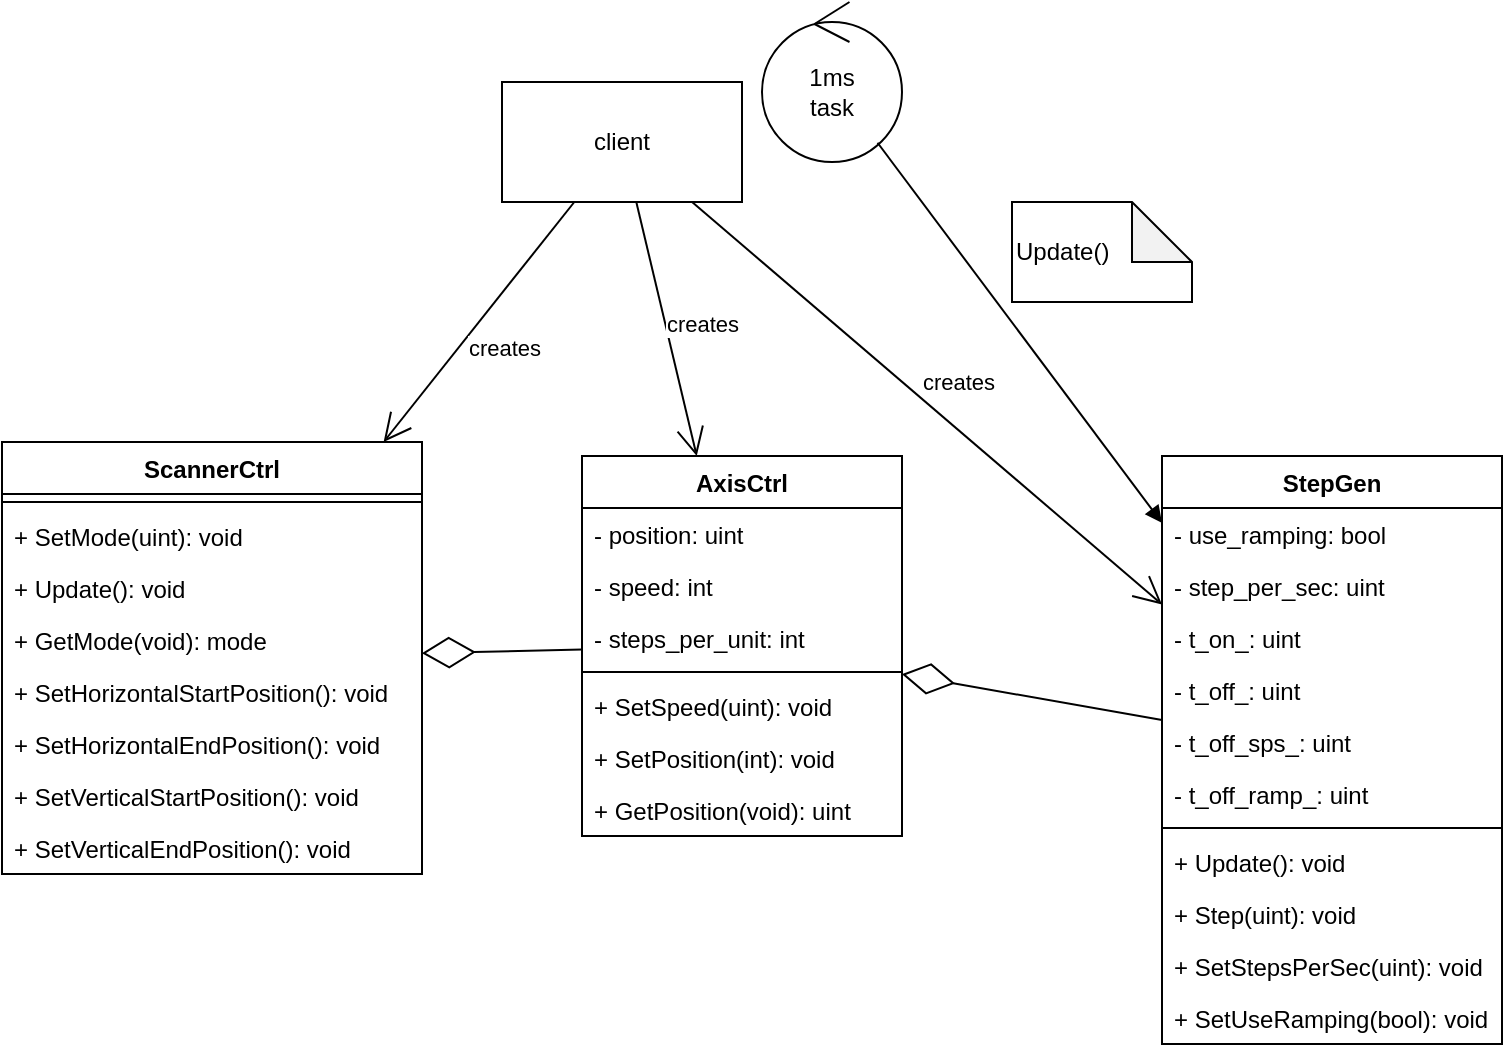 <mxfile version="17.2.4" type="device" pages="2"><diagram id="gGp4RVrtIz4A-ZTjDwm9" name="Page-1"><mxGraphModel dx="1076" dy="843" grid="1" gridSize="10" guides="1" tooltips="1" connect="1" arrows="1" fold="1" page="1" pageScale="1" pageWidth="1169" pageHeight="827" math="0" shadow="0"><root><mxCell id="0"/><mxCell id="1" parent="0"/><mxCell id="LSAiB7IixGr9bz8NrgfN-1" value="AxisCtrl" style="swimlane;fontStyle=1;align=center;verticalAlign=top;childLayout=stackLayout;horizontal=1;startSize=26;horizontalStack=0;resizeParent=1;resizeParentMax=0;resizeLast=0;collapsible=1;marginBottom=0;" parent="1" vertex="1"><mxGeometry x="370" y="357" width="160" height="190" as="geometry"/></mxCell><mxCell id="LSAiB7IixGr9bz8NrgfN-2" value="- position: uint" style="text;strokeColor=none;fillColor=none;align=left;verticalAlign=top;spacingLeft=4;spacingRight=4;overflow=hidden;rotatable=0;points=[[0,0.5],[1,0.5]];portConstraint=eastwest;" parent="LSAiB7IixGr9bz8NrgfN-1" vertex="1"><mxGeometry y="26" width="160" height="26" as="geometry"/></mxCell><mxCell id="LSAiB7IixGr9bz8NrgfN-3" value="- speed: int" style="text;strokeColor=none;fillColor=none;align=left;verticalAlign=top;spacingLeft=4;spacingRight=4;overflow=hidden;rotatable=0;points=[[0,0.5],[1,0.5]];portConstraint=eastwest;" parent="LSAiB7IixGr9bz8NrgfN-1" vertex="1"><mxGeometry y="52" width="160" height="26" as="geometry"/></mxCell><mxCell id="LSAiB7IixGr9bz8NrgfN-4" value="- steps_per_unit: int" style="text;strokeColor=none;fillColor=none;align=left;verticalAlign=top;spacingLeft=4;spacingRight=4;overflow=hidden;rotatable=0;points=[[0,0.5],[1,0.5]];portConstraint=eastwest;" parent="LSAiB7IixGr9bz8NrgfN-1" vertex="1"><mxGeometry y="78" width="160" height="26" as="geometry"/></mxCell><mxCell id="LSAiB7IixGr9bz8NrgfN-5" value="" style="line;strokeWidth=1;fillColor=none;align=left;verticalAlign=middle;spacingTop=-1;spacingLeft=3;spacingRight=3;rotatable=0;labelPosition=right;points=[];portConstraint=eastwest;" parent="LSAiB7IixGr9bz8NrgfN-1" vertex="1"><mxGeometry y="104" width="160" height="8" as="geometry"/></mxCell><mxCell id="LSAiB7IixGr9bz8NrgfN-6" value="+ SetSpeed(uint): void" style="text;strokeColor=none;fillColor=none;align=left;verticalAlign=top;spacingLeft=4;spacingRight=4;overflow=hidden;rotatable=0;points=[[0,0.5],[1,0.5]];portConstraint=eastwest;" parent="LSAiB7IixGr9bz8NrgfN-1" vertex="1"><mxGeometry y="112" width="160" height="26" as="geometry"/></mxCell><mxCell id="LSAiB7IixGr9bz8NrgfN-7" value="+ SetPosition(int): void" style="text;strokeColor=none;fillColor=none;align=left;verticalAlign=top;spacingLeft=4;spacingRight=4;overflow=hidden;rotatable=0;points=[[0,0.5],[1,0.5]];portConstraint=eastwest;" parent="LSAiB7IixGr9bz8NrgfN-1" vertex="1"><mxGeometry y="138" width="160" height="26" as="geometry"/></mxCell><mxCell id="LSAiB7IixGr9bz8NrgfN-8" value="+ GetPosition(void): uint" style="text;strokeColor=none;fillColor=none;align=left;verticalAlign=top;spacingLeft=4;spacingRight=4;overflow=hidden;rotatable=0;points=[[0,0.5],[1,0.5]];portConstraint=eastwest;" parent="LSAiB7IixGr9bz8NrgfN-1" vertex="1"><mxGeometry y="164" width="160" height="26" as="geometry"/></mxCell><mxCell id="LSAiB7IixGr9bz8NrgfN-9" value="StepGen" style="swimlane;fontStyle=1;align=center;verticalAlign=top;childLayout=stackLayout;horizontal=1;startSize=26;horizontalStack=0;resizeParent=1;resizeParentMax=0;resizeLast=0;collapsible=1;marginBottom=0;" parent="1" vertex="1"><mxGeometry x="660" y="357" width="170" height="294" as="geometry"/></mxCell><mxCell id="LSAiB7IixGr9bz8NrgfN-10" value="- use_ramping: bool" style="text;strokeColor=none;fillColor=none;align=left;verticalAlign=top;spacingLeft=4;spacingRight=4;overflow=hidden;rotatable=0;points=[[0,0.5],[1,0.5]];portConstraint=eastwest;" parent="LSAiB7IixGr9bz8NrgfN-9" vertex="1"><mxGeometry y="26" width="170" height="26" as="geometry"/></mxCell><mxCell id="LSAiB7IixGr9bz8NrgfN-11" value="- step_per_sec: uint" style="text;strokeColor=none;fillColor=none;align=left;verticalAlign=top;spacingLeft=4;spacingRight=4;overflow=hidden;rotatable=0;points=[[0,0.5],[1,0.5]];portConstraint=eastwest;" parent="LSAiB7IixGr9bz8NrgfN-9" vertex="1"><mxGeometry y="52" width="170" height="26" as="geometry"/></mxCell><mxCell id="LSAiB7IixGr9bz8NrgfN-12" value="- t_on_: uint" style="text;strokeColor=none;fillColor=none;align=left;verticalAlign=top;spacingLeft=4;spacingRight=4;overflow=hidden;rotatable=0;points=[[0,0.5],[1,0.5]];portConstraint=eastwest;" parent="LSAiB7IixGr9bz8NrgfN-9" vertex="1"><mxGeometry y="78" width="170" height="26" as="geometry"/></mxCell><mxCell id="LSAiB7IixGr9bz8NrgfN-13" value="- t_off_: uint" style="text;strokeColor=none;fillColor=none;align=left;verticalAlign=top;spacingLeft=4;spacingRight=4;overflow=hidden;rotatable=0;points=[[0,0.5],[1,0.5]];portConstraint=eastwest;" parent="LSAiB7IixGr9bz8NrgfN-9" vertex="1"><mxGeometry y="104" width="170" height="26" as="geometry"/></mxCell><mxCell id="LSAiB7IixGr9bz8NrgfN-14" value="- t_off_sps_: uint" style="text;strokeColor=none;fillColor=none;align=left;verticalAlign=top;spacingLeft=4;spacingRight=4;overflow=hidden;rotatable=0;points=[[0,0.5],[1,0.5]];portConstraint=eastwest;" parent="LSAiB7IixGr9bz8NrgfN-9" vertex="1"><mxGeometry y="130" width="170" height="26" as="geometry"/></mxCell><mxCell id="LSAiB7IixGr9bz8NrgfN-15" value="- t_off_ramp_: uint" style="text;strokeColor=none;fillColor=none;align=left;verticalAlign=top;spacingLeft=4;spacingRight=4;overflow=hidden;rotatable=0;points=[[0,0.5],[1,0.5]];portConstraint=eastwest;" parent="LSAiB7IixGr9bz8NrgfN-9" vertex="1"><mxGeometry y="156" width="170" height="26" as="geometry"/></mxCell><mxCell id="LSAiB7IixGr9bz8NrgfN-16" value="" style="line;strokeWidth=1;fillColor=none;align=left;verticalAlign=middle;spacingTop=-1;spacingLeft=3;spacingRight=3;rotatable=0;labelPosition=right;points=[];portConstraint=eastwest;" parent="LSAiB7IixGr9bz8NrgfN-9" vertex="1"><mxGeometry y="182" width="170" height="8" as="geometry"/></mxCell><mxCell id="LSAiB7IixGr9bz8NrgfN-17" value="+ Update(): void" style="text;strokeColor=none;fillColor=none;align=left;verticalAlign=top;spacingLeft=4;spacingRight=4;overflow=hidden;rotatable=0;points=[[0,0.5],[1,0.5]];portConstraint=eastwest;" parent="LSAiB7IixGr9bz8NrgfN-9" vertex="1"><mxGeometry y="190" width="170" height="26" as="geometry"/></mxCell><mxCell id="LSAiB7IixGr9bz8NrgfN-18" value="+ Step(uint): void" style="text;strokeColor=none;fillColor=none;align=left;verticalAlign=top;spacingLeft=4;spacingRight=4;overflow=hidden;rotatable=0;points=[[0,0.5],[1,0.5]];portConstraint=eastwest;" parent="LSAiB7IixGr9bz8NrgfN-9" vertex="1"><mxGeometry y="216" width="170" height="26" as="geometry"/></mxCell><mxCell id="LSAiB7IixGr9bz8NrgfN-19" value="+ SetStepsPerSec(uint): void" style="text;strokeColor=none;fillColor=none;align=left;verticalAlign=top;spacingLeft=4;spacingRight=4;overflow=hidden;rotatable=0;points=[[0,0.5],[1,0.5]];portConstraint=eastwest;" parent="LSAiB7IixGr9bz8NrgfN-9" vertex="1"><mxGeometry y="242" width="170" height="26" as="geometry"/></mxCell><mxCell id="LSAiB7IixGr9bz8NrgfN-20" value="+ SetUseRamping(bool): void" style="text;strokeColor=none;fillColor=none;align=left;verticalAlign=top;spacingLeft=4;spacingRight=4;overflow=hidden;rotatable=0;points=[[0,0.5],[1,0.5]];portConstraint=eastwest;" parent="LSAiB7IixGr9bz8NrgfN-9" vertex="1"><mxGeometry y="268" width="170" height="26" as="geometry"/></mxCell><mxCell id="LSAiB7IixGr9bz8NrgfN-28" value="" style="endArrow=diamondThin;endFill=0;endSize=24;html=1;rounded=0;" parent="1" source="LSAiB7IixGr9bz8NrgfN-9" target="LSAiB7IixGr9bz8NrgfN-1" edge="1"><mxGeometry width="160" relative="1" as="geometry"><mxPoint x="670" y="387" as="sourcePoint"/><mxPoint x="550" y="389.392" as="targetPoint"/></mxGeometry></mxCell><mxCell id="LSAiB7IixGr9bz8NrgfN-51" value="1ms&lt;br&gt;task" style="ellipse;shape=umlControl;whiteSpace=wrap;html=1;" parent="1" vertex="1"><mxGeometry x="460" y="130" width="70" height="80" as="geometry"/></mxCell><mxCell id="LSAiB7IixGr9bz8NrgfN-52" value="" style="html=1;verticalAlign=bottom;labelBackgroundColor=none;endArrow=block;endFill=1;rounded=0;" parent="1" source="LSAiB7IixGr9bz8NrgfN-51" target="LSAiB7IixGr9bz8NrgfN-9" edge="1"><mxGeometry width="160" relative="1" as="geometry"><mxPoint x="1060" y="420" as="sourcePoint"/><mxPoint x="720" y="550" as="targetPoint"/></mxGeometry></mxCell><mxCell id="LSAiB7IixGr9bz8NrgfN-53" value="Update()" style="shape=note;whiteSpace=wrap;html=1;backgroundOutline=1;darkOpacity=0.05;align=left;" parent="1" vertex="1"><mxGeometry x="585" y="230" width="90" height="50" as="geometry"/></mxCell><mxCell id="DkStvtZJuYiXA0wBubEW-1" value="ScannerCtrl" style="swimlane;fontStyle=1;align=center;verticalAlign=top;childLayout=stackLayout;horizontal=1;startSize=26;horizontalStack=0;resizeParent=1;resizeParentMax=0;resizeLast=0;collapsible=1;marginBottom=0;" parent="1" vertex="1"><mxGeometry x="80" y="350" width="210" height="216" as="geometry"/></mxCell><mxCell id="DkStvtZJuYiXA0wBubEW-5" value="" style="line;strokeWidth=1;fillColor=none;align=left;verticalAlign=middle;spacingTop=-1;spacingLeft=3;spacingRight=3;rotatable=0;labelPosition=right;points=[];portConstraint=eastwest;" parent="DkStvtZJuYiXA0wBubEW-1" vertex="1"><mxGeometry y="26" width="210" height="8" as="geometry"/></mxCell><mxCell id="DkStvtZJuYiXA0wBubEW-6" value="+ SetMode(uint): void" style="text;strokeColor=none;fillColor=none;align=left;verticalAlign=top;spacingLeft=4;spacingRight=4;overflow=hidden;rotatable=0;points=[[0,0.5],[1,0.5]];portConstraint=eastwest;" parent="DkStvtZJuYiXA0wBubEW-1" vertex="1"><mxGeometry y="34" width="210" height="26" as="geometry"/></mxCell><mxCell id="DkStvtZJuYiXA0wBubEW-7" value="+ Update(): void" style="text;strokeColor=none;fillColor=none;align=left;verticalAlign=top;spacingLeft=4;spacingRight=4;overflow=hidden;rotatable=0;points=[[0,0.5],[1,0.5]];portConstraint=eastwest;" parent="DkStvtZJuYiXA0wBubEW-1" vertex="1"><mxGeometry y="60" width="210" height="26" as="geometry"/></mxCell><mxCell id="DkStvtZJuYiXA0wBubEW-8" value="+ GetMode(void): mode" style="text;strokeColor=none;fillColor=none;align=left;verticalAlign=top;spacingLeft=4;spacingRight=4;overflow=hidden;rotatable=0;points=[[0,0.5],[1,0.5]];portConstraint=eastwest;" parent="DkStvtZJuYiXA0wBubEW-1" vertex="1"><mxGeometry y="86" width="210" height="26" as="geometry"/></mxCell><mxCell id="ISpUQT93Hfu-IOuTMZHp-8" value="+ SetHorizontalStartPosition(): void" style="text;strokeColor=none;fillColor=none;align=left;verticalAlign=top;spacingLeft=4;spacingRight=4;overflow=hidden;rotatable=0;points=[[0,0.5],[1,0.5]];portConstraint=eastwest;" vertex="1" parent="DkStvtZJuYiXA0wBubEW-1"><mxGeometry y="112" width="210" height="26" as="geometry"/></mxCell><mxCell id="ISpUQT93Hfu-IOuTMZHp-9" value="+ SetHorizontalEndPosition(): void" style="text;strokeColor=none;fillColor=none;align=left;verticalAlign=top;spacingLeft=4;spacingRight=4;overflow=hidden;rotatable=0;points=[[0,0.5],[1,0.5]];portConstraint=eastwest;" vertex="1" parent="DkStvtZJuYiXA0wBubEW-1"><mxGeometry y="138" width="210" height="26" as="geometry"/></mxCell><mxCell id="ISpUQT93Hfu-IOuTMZHp-10" value="+ SetVerticalStartPosition(): void" style="text;strokeColor=none;fillColor=none;align=left;verticalAlign=top;spacingLeft=4;spacingRight=4;overflow=hidden;rotatable=0;points=[[0,0.5],[1,0.5]];portConstraint=eastwest;" vertex="1" parent="DkStvtZJuYiXA0wBubEW-1"><mxGeometry y="164" width="210" height="26" as="geometry"/></mxCell><mxCell id="ISpUQT93Hfu-IOuTMZHp-11" value="+ SetVerticalEndPosition(): void" style="text;strokeColor=none;fillColor=none;align=left;verticalAlign=top;spacingLeft=4;spacingRight=4;overflow=hidden;rotatable=0;points=[[0,0.5],[1,0.5]];portConstraint=eastwest;" vertex="1" parent="DkStvtZJuYiXA0wBubEW-1"><mxGeometry y="190" width="210" height="26" as="geometry"/></mxCell><mxCell id="ISpUQT93Hfu-IOuTMZHp-1" value="client" style="rounded=0;whiteSpace=wrap;html=1;" vertex="1" parent="1"><mxGeometry x="330" y="170" width="120" height="60" as="geometry"/></mxCell><mxCell id="ISpUQT93Hfu-IOuTMZHp-4" value="creates" style="endArrow=open;endFill=1;endSize=12;html=1;rounded=0;" edge="1" parent="1" source="ISpUQT93Hfu-IOuTMZHp-1" target="LSAiB7IixGr9bz8NrgfN-9"><mxGeometry x="0.029" y="18" width="160" relative="1" as="geometry"><mxPoint x="250" y="237" as="sourcePoint"/><mxPoint x="410" y="237" as="targetPoint"/><mxPoint as="offset"/></mxGeometry></mxCell><mxCell id="ISpUQT93Hfu-IOuTMZHp-5" value="creates" style="endArrow=open;endFill=1;endSize=12;html=1;rounded=0;" edge="1" parent="1" source="ISpUQT93Hfu-IOuTMZHp-1" target="DkStvtZJuYiXA0wBubEW-1"><mxGeometry x="0.029" y="18" width="160" relative="1" as="geometry"><mxPoint x="250" y="263.745" as="sourcePoint"/><mxPoint x="790" y="324.445" as="targetPoint"/><mxPoint as="offset"/></mxGeometry></mxCell><mxCell id="ISpUQT93Hfu-IOuTMZHp-6" value="creates" style="endArrow=open;endFill=1;endSize=12;html=1;rounded=0;" edge="1" parent="1" source="ISpUQT93Hfu-IOuTMZHp-1" target="LSAiB7IixGr9bz8NrgfN-1"><mxGeometry x="0.029" y="18" width="160" relative="1" as="geometry"><mxPoint x="260" y="273.745" as="sourcePoint"/><mxPoint x="800" y="334.445" as="targetPoint"/><mxPoint as="offset"/></mxGeometry></mxCell><mxCell id="ISpUQT93Hfu-IOuTMZHp-7" value="" style="endArrow=diamondThin;endFill=0;endSize=24;html=1;rounded=0;" edge="1" parent="1" source="LSAiB7IixGr9bz8NrgfN-1" target="DkStvtZJuYiXA0wBubEW-1"><mxGeometry width="160" relative="1" as="geometry"><mxPoint x="390" y="347.002" as="sourcePoint"/><mxPoint x="240" y="371.764" as="targetPoint"/></mxGeometry></mxCell></root></mxGraphModel></diagram><diagram id="_XMiRAP7YtDQQvt_TOxm" name="Page-2"><mxGraphModel dx="1422" dy="865" grid="1" gridSize="10" guides="1" tooltips="1" connect="1" arrows="1" fold="1" page="1" pageScale="1" pageWidth="1169" pageHeight="827" math="0" shadow="0">&#xa;      <root>&#xa;        <mxCell id="0"/>&#xa;        <mxCell id="1" parent="0"/>&#xa;        <mxCell id="Aea5CEDroBR5ZpuiyoKQ-1" value="Model" style="swimlane;fontStyle=1;align=center;verticalAlign=top;childLayout=stackLayout;horizontal=1;startSize=26;horizontalStack=0;resizeParent=1;resizeParentMax=0;resizeLast=0;collapsible=1;marginBottom=0;" vertex="1" parent="1">&#xa;          <mxGeometry x="300" y="293" width="160" height="294" as="geometry"/>&#xa;        </mxCell>&#xa;        <mxCell id="Aea5CEDroBR5ZpuiyoKQ-2" value="+ file_name: string" style="text;strokeColor=none;fillColor=none;align=left;verticalAlign=top;spacingLeft=4;spacingRight=4;overflow=hidden;rotatable=0;points=[[0,0.5],[1,0.5]];portConstraint=eastwest;" vertex="1" parent="Aea5CEDroBR5ZpuiyoKQ-1">&#xa;          <mxGeometry y="26" width="160" height="26" as="geometry"/>&#xa;        </mxCell>&#xa;        <mxCell id="Aea5CEDroBR5ZpuiyoKQ-3" value="+ com_port: string" style="text;strokeColor=none;fillColor=none;align=left;verticalAlign=top;spacingLeft=4;spacingRight=4;overflow=hidden;rotatable=0;points=[[0,0.5],[1,0.5]];portConstraint=eastwest;" vertex="1" parent="Aea5CEDroBR5ZpuiyoKQ-1">&#xa;          <mxGeometry y="52" width="160" height="26" as="geometry"/>&#xa;        </mxCell>&#xa;        <mxCell id="Aea5CEDroBR5ZpuiyoKQ-4" value="+ low_vertical_limit: int" style="text;strokeColor=none;fillColor=none;align=left;verticalAlign=top;spacingLeft=4;spacingRight=4;overflow=hidden;rotatable=0;points=[[0,0.5],[1,0.5]];portConstraint=eastwest;" vertex="1" parent="Aea5CEDroBR5ZpuiyoKQ-1">&#xa;          <mxGeometry y="78" width="160" height="26" as="geometry"/>&#xa;        </mxCell>&#xa;        <mxCell id="Aea5CEDroBR5ZpuiyoKQ-5" value="+ high_vertical_limit: int" style="text;strokeColor=none;fillColor=none;align=left;verticalAlign=top;spacingLeft=4;spacingRight=4;overflow=hidden;rotatable=0;points=[[0,0.5],[1,0.5]];portConstraint=eastwest;" vertex="1" parent="Aea5CEDroBR5ZpuiyoKQ-1">&#xa;          <mxGeometry y="104" width="160" height="26" as="geometry"/>&#xa;        </mxCell>&#xa;        <mxCell id="Aea5CEDroBR5ZpuiyoKQ-6" value="" style="line;strokeWidth=1;fillColor=none;align=left;verticalAlign=middle;spacingTop=-1;spacingLeft=3;spacingRight=3;rotatable=0;labelPosition=right;points=[];portConstraint=eastwest;" vertex="1" parent="Aea5CEDroBR5ZpuiyoKQ-1">&#xa;          <mxGeometry y="130" width="160" height="8" as="geometry"/>&#xa;        </mxCell>&#xa;        <mxCell id="Aea5CEDroBR5ZpuiyoKQ-7" value="+ attatch(Observer): void" style="text;strokeColor=none;fillColor=none;align=left;verticalAlign=top;spacingLeft=4;spacingRight=4;overflow=hidden;rotatable=0;points=[[0,0.5],[1,0.5]];portConstraint=eastwest;" vertex="1" parent="Aea5CEDroBR5ZpuiyoKQ-1">&#xa;          <mxGeometry y="138" width="160" height="26" as="geometry"/>&#xa;        </mxCell>&#xa;        <mxCell id="Aea5CEDroBR5ZpuiyoKQ-8" value="+ notify(void): void" style="text;strokeColor=none;fillColor=none;align=left;verticalAlign=top;spacingLeft=4;spacingRight=4;overflow=hidden;rotatable=0;points=[[0,0.5],[1,0.5]];portConstraint=eastwest;" vertex="1" parent="Aea5CEDroBR5ZpuiyoKQ-1">&#xa;          <mxGeometry y="164" width="160" height="26" as="geometry"/>&#xa;        </mxCell>&#xa;        <mxCell id="Aea5CEDroBR5ZpuiyoKQ-9" value="+ getter1(void): void" style="text;strokeColor=none;fillColor=none;align=left;verticalAlign=top;spacingLeft=4;spacingRight=4;overflow=hidden;rotatable=0;points=[[0,0.5],[1,0.5]];portConstraint=eastwest;" vertex="1" parent="Aea5CEDroBR5ZpuiyoKQ-1">&#xa;          <mxGeometry y="190" width="160" height="26" as="geometry"/>&#xa;        </mxCell>&#xa;        <mxCell id="Aea5CEDroBR5ZpuiyoKQ-10" value="+ getter2(void): void" style="text;strokeColor=none;fillColor=none;align=left;verticalAlign=top;spacingLeft=4;spacingRight=4;overflow=hidden;rotatable=0;points=[[0,0.5],[1,0.5]];portConstraint=eastwest;" vertex="1" parent="Aea5CEDroBR5ZpuiyoKQ-1">&#xa;          <mxGeometry y="216" width="160" height="26" as="geometry"/>&#xa;        </mxCell>&#xa;        <mxCell id="Aea5CEDroBR5ZpuiyoKQ-11" value="+ setter1(void): void" style="text;strokeColor=none;fillColor=none;align=left;verticalAlign=top;spacingLeft=4;spacingRight=4;overflow=hidden;rotatable=0;points=[[0,0.5],[1,0.5]];portConstraint=eastwest;" vertex="1" parent="Aea5CEDroBR5ZpuiyoKQ-1">&#xa;          <mxGeometry y="242" width="160" height="26" as="geometry"/>&#xa;        </mxCell>&#xa;        <mxCell id="Aea5CEDroBR5ZpuiyoKQ-12" value="+ setter2(void): void" style="text;strokeColor=none;fillColor=none;align=left;verticalAlign=top;spacingLeft=4;spacingRight=4;overflow=hidden;rotatable=0;points=[[0,0.5],[1,0.5]];portConstraint=eastwest;" vertex="1" parent="Aea5CEDroBR5ZpuiyoKQ-1">&#xa;          <mxGeometry y="268" width="160" height="26" as="geometry"/>&#xa;        </mxCell>&#xa;        <mxCell id="Aea5CEDroBR5ZpuiyoKQ-13" value="View" style="swimlane;fontStyle=1;align=center;verticalAlign=top;childLayout=stackLayout;horizontal=1;startSize=26;horizontalStack=0;resizeParent=1;resizeParentMax=0;resizeLast=0;collapsible=1;marginBottom=0;" vertex="1" parent="1">&#xa;          <mxGeometry x="560" y="619" width="160" height="86" as="geometry"/>&#xa;        </mxCell>&#xa;        <mxCell id="Aea5CEDroBR5ZpuiyoKQ-14" value="+ field: type" style="text;strokeColor=none;fillColor=none;align=left;verticalAlign=top;spacingLeft=4;spacingRight=4;overflow=hidden;rotatable=0;points=[[0,0.5],[1,0.5]];portConstraint=eastwest;" vertex="1" parent="Aea5CEDroBR5ZpuiyoKQ-13">&#xa;          <mxGeometry y="26" width="160" height="26" as="geometry"/>&#xa;        </mxCell>&#xa;        <mxCell id="Aea5CEDroBR5ZpuiyoKQ-15" value="" style="line;strokeWidth=1;fillColor=none;align=left;verticalAlign=middle;spacingTop=-1;spacingLeft=3;spacingRight=3;rotatable=0;labelPosition=right;points=[];portConstraint=eastwest;" vertex="1" parent="Aea5CEDroBR5ZpuiyoKQ-13">&#xa;          <mxGeometry y="52" width="160" height="8" as="geometry"/>&#xa;        </mxCell>&#xa;        <mxCell id="Aea5CEDroBR5ZpuiyoKQ-16" value="+ method(type): type" style="text;strokeColor=none;fillColor=none;align=left;verticalAlign=top;spacingLeft=4;spacingRight=4;overflow=hidden;rotatable=0;points=[[0,0.5],[1,0.5]];portConstraint=eastwest;" vertex="1" parent="Aea5CEDroBR5ZpuiyoKQ-13">&#xa;          <mxGeometry y="60" width="160" height="26" as="geometry"/>&#xa;        </mxCell>&#xa;        <mxCell id="Aea5CEDroBR5ZpuiyoKQ-17" value="Controller" style="swimlane;fontStyle=1;align=center;verticalAlign=top;childLayout=stackLayout;horizontal=1;startSize=26;horizontalStack=0;resizeParent=1;resizeParentMax=0;resizeLast=0;collapsible=1;marginBottom=0;" vertex="1" parent="1">&#xa;          <mxGeometry x="820" y="619" width="160" height="78" as="geometry"/>&#xa;        </mxCell>&#xa;        <mxCell id="Aea5CEDroBR5ZpuiyoKQ-18" value="+ handler1(type): void" style="text;strokeColor=none;fillColor=none;align=left;verticalAlign=top;spacingLeft=4;spacingRight=4;overflow=hidden;rotatable=0;points=[[0,0.5],[1,0.5]];portConstraint=eastwest;" vertex="1" parent="Aea5CEDroBR5ZpuiyoKQ-17">&#xa;          <mxGeometry y="26" width="160" height="26" as="geometry"/>&#xa;        </mxCell>&#xa;        <mxCell id="Aea5CEDroBR5ZpuiyoKQ-19" value="+ handler2(type): void" style="text;strokeColor=none;fillColor=none;align=left;verticalAlign=top;spacingLeft=4;spacingRight=4;overflow=hidden;rotatable=0;points=[[0,0.5],[1,0.5]];portConstraint=eastwest;" vertex="1" parent="Aea5CEDroBR5ZpuiyoKQ-17">&#xa;          <mxGeometry y="52" width="160" height="26" as="geometry"/>&#xa;        </mxCell>&#xa;        <mxCell id="Aea5CEDroBR5ZpuiyoKQ-20" value="" style="endArrow=diamondThin;endFill=0;endSize=24;html=1;rounded=0;entryX=1;entryY=0.5;entryDx=0;entryDy=0;exitX=0;exitY=0.5;exitDx=0;exitDy=0;" edge="1" parent="1" target="Aea5CEDroBR5ZpuiyoKQ-14">&#xa;          <mxGeometry width="160" relative="1" as="geometry">&#xa;            <mxPoint x="820" y="658" as="sourcePoint"/>&#xa;            <mxPoint x="770" y="759" as="targetPoint"/>&#xa;          </mxGeometry>&#xa;        </mxCell>&#xa;        <mxCell id="Aea5CEDroBR5ZpuiyoKQ-21" value="Observer" style="swimlane;fontStyle=1;align=center;verticalAlign=top;childLayout=stackLayout;horizontal=1;startSize=26;horizontalStack=0;resizeParent=1;resizeParentMax=0;resizeLast=0;collapsible=1;marginBottom=0;" vertex="1" parent="1">&#xa;          <mxGeometry x="560" y="409" width="160" height="52" as="geometry"/>&#xa;        </mxCell>&#xa;        <mxCell id="Aea5CEDroBR5ZpuiyoKQ-22" value="+ update(void): void" style="text;strokeColor=none;fillColor=none;align=left;verticalAlign=top;spacingLeft=4;spacingRight=4;overflow=hidden;rotatable=0;points=[[0,0.5],[1,0.5]];portConstraint=eastwest;" vertex="1" parent="Aea5CEDroBR5ZpuiyoKQ-21">&#xa;          <mxGeometry y="26" width="160" height="26" as="geometry"/>&#xa;        </mxCell>&#xa;        <mxCell id="Aea5CEDroBR5ZpuiyoKQ-23" value="Extends" style="endArrow=block;endSize=16;endFill=0;html=1;rounded=0;exitX=0.5;exitY=0;exitDx=0;exitDy=0;" edge="1" parent="1" source="Aea5CEDroBR5ZpuiyoKQ-13" target="Aea5CEDroBR5ZpuiyoKQ-21">&#xa;          <mxGeometry x="0.452" y="-20" width="160" relative="1" as="geometry">&#xa;            <mxPoint x="610" y="759" as="sourcePoint"/>&#xa;            <mxPoint x="770" y="759" as="targetPoint"/>&#xa;            <mxPoint as="offset"/>&#xa;          </mxGeometry>&#xa;        </mxCell>&#xa;        <mxCell id="Aea5CEDroBR5ZpuiyoKQ-24" value="Extends" style="endArrow=block;endSize=16;endFill=0;html=1;rounded=0;exitX=0.5;exitY=0;exitDx=0;exitDy=0;" edge="1" parent="1" source="Aea5CEDroBR5ZpuiyoKQ-17" target="Aea5CEDroBR5ZpuiyoKQ-22">&#xa;          <mxGeometry x="0.452" y="-20" width="160" relative="1" as="geometry">&#xa;            <mxPoint x="650" y="629" as="sourcePoint"/>&#xa;            <mxPoint x="640" y="499" as="targetPoint"/>&#xa;            <mxPoint as="offset"/>&#xa;            <Array as="points">&#xa;              <mxPoint x="900" y="569"/>&#xa;              <mxPoint x="640" y="569"/>&#xa;            </Array>&#xa;          </mxGeometry>&#xa;        </mxCell>&#xa;        <mxCell id="Aea5CEDroBR5ZpuiyoKQ-25" value="" style="endArrow=diamondThin;endFill=1;endSize=24;html=1;rounded=0;exitX=0;exitY=0.5;exitDx=0;exitDy=0;" edge="1" parent="1" target="Aea5CEDroBR5ZpuiyoKQ-7">&#xa;          <mxGeometry width="160" relative="1" as="geometry">&#xa;            <mxPoint x="560" y="448" as="sourcePoint"/>&#xa;            <mxPoint x="640" y="579" as="targetPoint"/>&#xa;          </mxGeometry>&#xa;        </mxCell>&#xa;        <mxCell id="Aea5CEDroBR5ZpuiyoKQ-26" value="Comm" style="swimlane;fontStyle=1;align=center;verticalAlign=top;childLayout=stackLayout;horizontal=1;startSize=26;horizontalStack=0;resizeParent=1;resizeParentMax=0;resizeLast=0;collapsible=1;marginBottom=0;" vertex="1" parent="1">&#xa;          <mxGeometry x="880" y="334" width="160" height="86" as="geometry"/>&#xa;        </mxCell>&#xa;        <mxCell id="Aea5CEDroBR5ZpuiyoKQ-27" value="+ field: type" style="text;strokeColor=none;fillColor=none;align=left;verticalAlign=top;spacingLeft=4;spacingRight=4;overflow=hidden;rotatable=0;points=[[0,0.5],[1,0.5]];portConstraint=eastwest;" vertex="1" parent="Aea5CEDroBR5ZpuiyoKQ-26">&#xa;          <mxGeometry y="26" width="160" height="26" as="geometry"/>&#xa;        </mxCell>&#xa;        <mxCell id="Aea5CEDroBR5ZpuiyoKQ-28" value="" style="line;strokeWidth=1;fillColor=none;align=left;verticalAlign=middle;spacingTop=-1;spacingLeft=3;spacingRight=3;rotatable=0;labelPosition=right;points=[];portConstraint=eastwest;" vertex="1" parent="Aea5CEDroBR5ZpuiyoKQ-26">&#xa;          <mxGeometry y="52" width="160" height="8" as="geometry"/>&#xa;        </mxCell>&#xa;        <mxCell id="Aea5CEDroBR5ZpuiyoKQ-29" value="+ method(type): type" style="text;strokeColor=none;fillColor=none;align=left;verticalAlign=top;spacingLeft=4;spacingRight=4;overflow=hidden;rotatable=0;points=[[0,0.5],[1,0.5]];portConstraint=eastwest;" vertex="1" parent="Aea5CEDroBR5ZpuiyoKQ-26">&#xa;          <mxGeometry y="60" width="160" height="26" as="geometry"/>&#xa;        </mxCell>&#xa;        <mxCell id="Aea5CEDroBR5ZpuiyoKQ-30" value="" style="endArrow=open;endFill=1;endSize=12;html=1;rounded=0;entryX=0.754;entryY=1.242;entryDx=0;entryDy=0;entryPerimeter=0;exitX=-0.025;exitY=0.242;exitDx=0;exitDy=0;exitPerimeter=0;" edge="1" parent="1" source="Aea5CEDroBR5ZpuiyoKQ-14" target="Aea5CEDroBR5ZpuiyoKQ-12">&#xa;          <mxGeometry width="160" relative="1" as="geometry">&#xa;            <mxPoint x="590" y="540" as="sourcePoint"/>&#xa;            <mxPoint x="750" y="540" as="targetPoint"/>&#xa;          </mxGeometry>&#xa;        </mxCell>&#xa;        <mxCell id="Aea5CEDroBR5ZpuiyoKQ-31" value="" style="endArrow=open;endFill=1;endSize=12;html=1;rounded=0;entryX=1;entryY=0.5;entryDx=0;entryDy=0;exitX=0;exitY=0;exitDx=0;exitDy=0;" edge="1" parent="1" source="Aea5CEDroBR5ZpuiyoKQ-17" target="Aea5CEDroBR5ZpuiyoKQ-11">&#xa;          <mxGeometry width="160" relative="1" as="geometry">&#xa;            <mxPoint x="566.0" y="661.292" as="sourcePoint"/>&#xa;            <mxPoint x="395.68" y="570.0" as="targetPoint"/>&#xa;          </mxGeometry>&#xa;        </mxCell>&#xa;        <mxCell id="Aea5CEDroBR5ZpuiyoKQ-32" value="Attach&lt;br&gt;getData" style="shape=note;whiteSpace=wrap;html=1;backgroundOutline=1;darkOpacity=0.05;" vertex="1" parent="1">&#xa;          <mxGeometry x="340" y="670" width="140" height="50" as="geometry"/>&#xa;        </mxCell>&#xa;        <mxCell id="Aea5CEDroBR5ZpuiyoKQ-33" value="Attach&lt;br&gt;setData" style="shape=note;whiteSpace=wrap;html=1;backgroundOutline=1;darkOpacity=0.05;" vertex="1" parent="1">&#xa;          <mxGeometry x="790" y="480" width="140" height="50" as="geometry"/>&#xa;        </mxCell>&#xa;        <mxCell id="Aea5CEDroBR5ZpuiyoKQ-34" value="" style="endArrow=none;html=1;rounded=0;entryX=0;entryY=1;entryDx=0;entryDy=0;entryPerimeter=0;" edge="1" parent="1" target="Aea5CEDroBR5ZpuiyoKQ-33">&#xa;          <mxGeometry width="50" height="50" relative="1" as="geometry">&#xa;            <mxPoint x="720" y="600" as="sourcePoint"/>&#xa;            <mxPoint x="690" y="510" as="targetPoint"/>&#xa;          </mxGeometry>&#xa;        </mxCell>&#xa;        <mxCell id="Aea5CEDroBR5ZpuiyoKQ-35" value="" style="endArrow=none;html=1;rounded=0;entryX=0;entryY=1;entryDx=0;entryDy=0;entryPerimeter=0;" edge="1" parent="1">&#xa;          <mxGeometry width="50" height="50" relative="1" as="geometry">&#xa;            <mxPoint x="500" y="630" as="sourcePoint"/>&#xa;            <mxPoint x="420" y="670" as="targetPoint"/>&#xa;          </mxGeometry>&#xa;        </mxCell>&#xa;        <mxCell id="Aea5CEDroBR5ZpuiyoKQ-36" value="notify()&lt;br&gt;{&lt;br&gt;&lt;span style=&quot;white-space: pre&quot;&gt;&#9;&lt;/span&gt;observers[i].update()&lt;br&gt;}" style="shape=note;whiteSpace=wrap;html=1;backgroundOutline=1;darkOpacity=0.05;align=left;perimeterSpacing=9;" vertex="1" parent="1">&#xa;          <mxGeometry x="60" y="400" width="170" height="70" as="geometry"/>&#xa;        </mxCell>&#xa;        <mxCell id="Aea5CEDroBR5ZpuiyoKQ-37" value="" style="endArrow=none;html=1;rounded=0;exitX=0;exitY=0.5;exitDx=0;exitDy=0;entryX=0;entryY=0;entryDx=170;entryDy=50;entryPerimeter=0;" edge="1" parent="1" source="Aea5CEDroBR5ZpuiyoKQ-8" target="Aea5CEDroBR5ZpuiyoKQ-36">&#xa;          <mxGeometry width="50" height="50" relative="1" as="geometry">&#xa;            <mxPoint x="60" y="545" as="sourcePoint"/>&#xa;            <mxPoint x="150" y="465" as="targetPoint"/>&#xa;          </mxGeometry>&#xa;        </mxCell>&#xa;      </root>&#xa;    </mxGraphModel></diagram></mxfile>